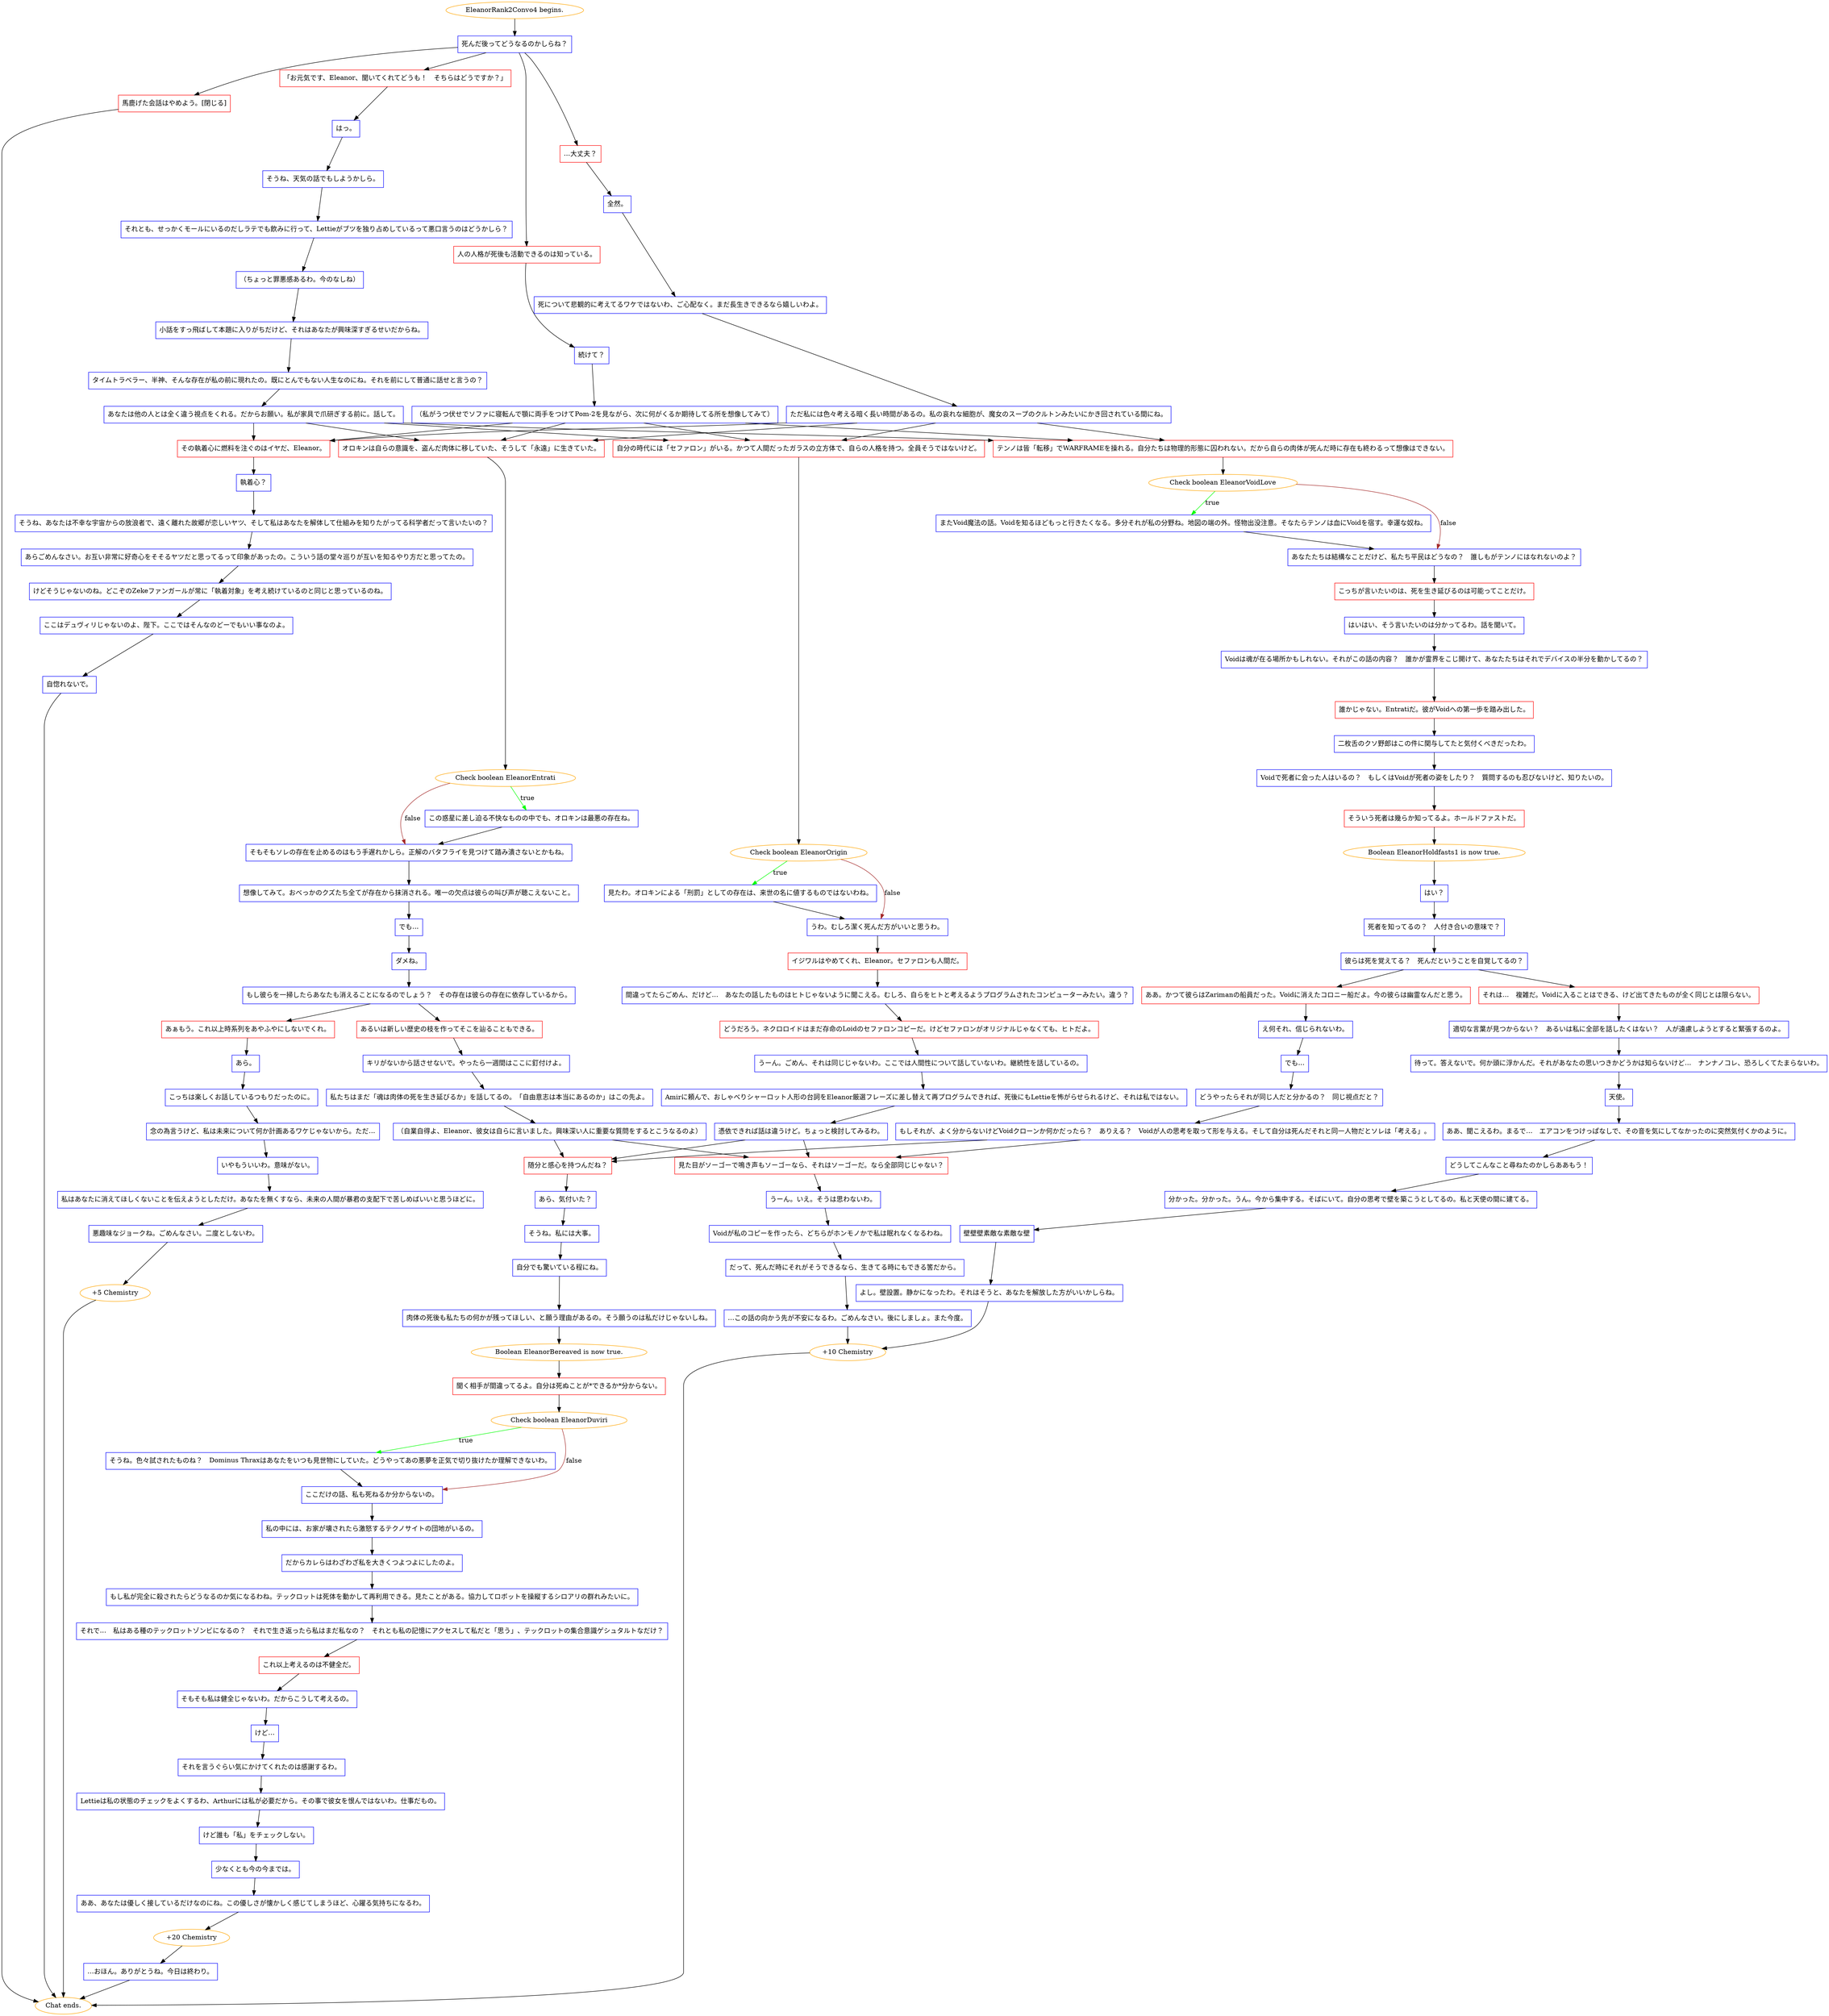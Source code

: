 digraph {
	"EleanorRank2Convo4 begins." [color=orange];
		"EleanorRank2Convo4 begins." -> j381108695;
	j381108695 [label="死んだ後ってどうなるのかしらね？",shape=box,color=blue];
		j381108695 -> j253135922;
		j381108695 -> j3443554043;
		j381108695 -> j3488240841;
		j381108695 -> j1978366187;
	j253135922 [label="「お元気です、Eleanor、聞いてくれてどうも！　そちらはどうですか？」",shape=box,color=red];
		j253135922 -> j1636616195;
	j3443554043 [label="…大丈夫？",shape=box,color=red];
		j3443554043 -> j1866648304;
	j3488240841 [label="人の人格が死後も活動できるのは知っている。",shape=box,color=red];
		j3488240841 -> j4294541812;
	j1978366187 [label="馬鹿げた会話はやめよう。[閉じる]",shape=box,color=red];
		j1978366187 -> "Chat ends.";
	j1636616195 [label="はっ。",shape=box,color=blue];
		j1636616195 -> j4207513074;
	j1866648304 [label="全然。",shape=box,color=blue];
		j1866648304 -> j109887043;
	j4294541812 [label="続けて？",shape=box,color=blue];
		j4294541812 -> j2666290089;
	"Chat ends." [color=orange];
	j4207513074 [label="そうね、天気の話でもしようかしら。",shape=box,color=blue];
		j4207513074 -> j2281976255;
	j109887043 [label="死について悲観的に考えてるワケではないわ、ご心配なく。まだ長生きできるなら嬉しいわよ。",shape=box,color=blue];
		j109887043 -> j2599874460;
	j2666290089 [label="（私がうつ伏せでソファに寝転んで顎に両手をつけてPom-2を見ながら、次に何がくるか期待してる所を想像してみて）",shape=box,color=blue];
		j2666290089 -> j685625316;
		j2666290089 -> j3915370851;
		j2666290089 -> j2602352890;
		j2666290089 -> j904457632;
	j2281976255 [label="それとも、せっかくモールにいるのだしラテでも飲みに行って、Lettieがブツを独り占めしているって悪口言うのはどうかしら？",shape=box,color=blue];
		j2281976255 -> j898355206;
	j2599874460 [label="ただ私には色々考える暗く長い時間があるの。私の哀れな細胞が、魔女のスープのクルトンみたいにかき回されている間にね。",shape=box,color=blue];
		j2599874460 -> j685625316;
		j2599874460 -> j3915370851;
		j2599874460 -> j2602352890;
		j2599874460 -> j904457632;
	j685625316 [label="自分の時代には「セファロン」がいる。かつて人間だったガラスの立方体で、自らの人格を持つ。全員そうではないけど。",shape=box,color=red];
		j685625316 -> j1343304143;
	j3915370851 [label="オロキンは自らの意識を、盗んだ肉体に移していた、そうして「永遠」に生きていた。",shape=box,color=red];
		j3915370851 -> j3627759057;
	j2602352890 [label="テンノは皆「転移」でWARFRAMEを操れる。自分たちは物理的形態に囚われない。だから自らの肉体が死んだ時に存在も終わるって想像はできない。",shape=box,color=red];
		j2602352890 -> j3467238656;
	j904457632 [label="その執着心に燃料を注ぐのはイヤだ、Eleanor。",shape=box,color=red];
		j904457632 -> j3319307407;
	j898355206 [label="（ちょっと罪悪感あるわ。今のなしね）",shape=box,color=blue];
		j898355206 -> j770925236;
	j1343304143 [label="Check boolean EleanorOrigin",color=orange];
		j1343304143 -> j1995280763 [label=true,color=green];
		j1343304143 -> j764895969 [label=false,color=brown];
	j3627759057 [label="Check boolean EleanorEntrati",color=orange];
		j3627759057 -> j3926005365 [label=true,color=green];
		j3627759057 -> j713966012 [label=false,color=brown];
	j3467238656 [label="Check boolean EleanorVoidLove",color=orange];
		j3467238656 -> j4054514061 [label=true,color=green];
		j3467238656 -> j3919053471 [label=false,color=brown];
	j3319307407 [label="執着心？",shape=box,color=blue];
		j3319307407 -> j4265145372;
	j770925236 [label="小話をすっ飛ばして本題に入りがちだけど、それはあなたが興味深すぎるせいだからね。",shape=box,color=blue];
		j770925236 -> j662745947;
	j1995280763 [label="見たわ。オロキンによる「刑罰」としての存在は、来世の名に値するものではないわね。",shape=box,color=blue];
		j1995280763 -> j764895969;
	j764895969 [label="うわ。むしろ潔く死んだ方がいいと思うわ。",shape=box,color=blue];
		j764895969 -> j3522003876;
	j3926005365 [label="この惑星に差し迫る不快なものの中でも、オロキンは最悪の存在ね。",shape=box,color=blue];
		j3926005365 -> j713966012;
	j713966012 [label="そもそもソレの存在を止めるのはもう手遅れかしら。正解のバタフライを見つけて踏み潰さないとかもね。",shape=box,color=blue];
		j713966012 -> j2309369745;
	j4054514061 [label="またVoid魔法の話。Voidを知るほどもっと行きたくなる。多分それが私の分野ね。地図の端の外。怪物出没注意。そなたらテンノは血にVoidを宿す。幸運な奴ね。",shape=box,color=blue];
		j4054514061 -> j3919053471;
	j3919053471 [label="あなたたちは結構なことだけど、私たち平民はどうなの？　誰しもがテンノにはなれないのよ？",shape=box,color=blue];
		j3919053471 -> j1806207683;
	j4265145372 [label="そうね、あなたは不幸な宇宙からの放浪者で、遠く離れた故郷が恋しいヤツ、そして私はあなたを解体して仕組みを知りたがってる科学者だって言いたいの？",shape=box,color=blue];
		j4265145372 -> j2982882012;
	j662745947 [label="タイムトラベラー、半神、そんな存在が私の前に現れたの。既にとんでもない人生なのにね。それを前にして普通に話せと言うの？",shape=box,color=blue];
		j662745947 -> j304551055;
	j3522003876 [label="イジワルはやめてくれ、Eleanor。セファロンも人間だ。",shape=box,color=red];
		j3522003876 -> j2384457300;
	j2309369745 [label="想像してみて。おべっかのクズたち全てが存在から抹消される。唯一の欠点は彼らの叫び声が聴こえないこと。",shape=box,color=blue];
		j2309369745 -> j51305196;
	j1806207683 [label="こっちが言いたいのは、死を生き延びるのは可能ってことだけ。",shape=box,color=red];
		j1806207683 -> j1376465012;
	j2982882012 [label="あらごめんなさい。お互い非常に好奇心をそそるヤツだと思ってるって印象があったの。こういう話の堂々巡りが互いを知るやり方だと思ってたの。",shape=box,color=blue];
		j2982882012 -> j1790858021;
	j304551055 [label="あなたは他の人とは全く違う視点をくれる。だからお願い。私が家具で爪研ぎする前に。話して。",shape=box,color=blue];
		j304551055 -> j685625316;
		j304551055 -> j3915370851;
		j304551055 -> j2602352890;
		j304551055 -> j904457632;
	j2384457300 [label="間違ってたらごめん、だけど…　あなたの話したものはヒトじゃないように聞こえる。むしろ、自らをヒトと考えるようプログラムされたコンピューターみたい。違う？",shape=box,color=blue];
		j2384457300 -> j3129164491;
	j51305196 [label="でも…",shape=box,color=blue];
		j51305196 -> j1031621132;
	j1376465012 [label="はいはい、そう言いたいのは分かってるわ。話を聞いて。",shape=box,color=blue];
		j1376465012 -> j2845605948;
	j1790858021 [label="けどそうじゃないのね。どこぞのZekeファンガールが常に「執着対象」を考え続けているのと同じと思っているのね。",shape=box,color=blue];
		j1790858021 -> j1728740635;
	j3129164491 [label="どうだろう。ネクロロイドはまだ存命のLoidのセファロンコピーだ。けどセファロンがオリジナルじゃなくても、ヒトだよ。",shape=box,color=red];
		j3129164491 -> j1962400842;
	j1031621132 [label="ダメね。",shape=box,color=blue];
		j1031621132 -> j2067138439;
	j2845605948 [label="Voidは魂が在る場所かもしれない。それがこの話の内容？　誰かが霊界をこじ開けて、あなたたちはそれでデバイスの半分を動かしてるの？",shape=box,color=blue];
		j2845605948 -> j2111816606;
	j1728740635 [label="ここはデュヴィリじゃないのよ、陛下。ここではそんなのどーでもいい事なのよ。",shape=box,color=blue];
		j1728740635 -> j584995998;
	j1962400842 [label="うーん。ごめん、それは同じじゃないわ。ここでは人間性について話していないわ。継続性を話しているの。",shape=box,color=blue];
		j1962400842 -> j1166986887;
	j2067138439 [label="もし彼らを一掃したらあなたも消えることになるのでしょう？　その存在は彼らの存在に依存しているから。",shape=box,color=blue];
		j2067138439 -> j594243989;
		j2067138439 -> j1249378181;
	j2111816606 [label="誰かじゃない。Entratiだ。彼がVoidへの第一歩を踏み出した。",shape=box,color=red];
		j2111816606 -> j358805671;
	j584995998 [label="自惚れないで。",shape=box,color=blue];
		j584995998 -> "Chat ends.";
	j1166986887 [label="Amirに頼んで、おしゃべりシャーロット人形の台詞をEleanor厳選フレーズに差し替えて再プログラムできれば、死後にもLettieを怖がらせられるけど、それは私ではない。",shape=box,color=blue];
		j1166986887 -> j999767043;
	j594243989 [label="あぁもう。これ以上時系列をあやふやにしないでくれ。",shape=box,color=red];
		j594243989 -> j2268987921;
	j1249378181 [label="あるいは新しい歴史の枝を作ってそこを辿ることもできる。",shape=box,color=red];
		j1249378181 -> j4016264209;
	j358805671 [label="二枚舌のクソ野郎はこの件に関与してたと気付くべきだったわ。",shape=box,color=blue];
		j358805671 -> j338783832;
	j999767043 [label="憑依できれば話は違うけど。ちょっと検討してみるわ。",shape=box,color=blue];
		j999767043 -> j2652326577;
		j999767043 -> j1734848179;
	j2268987921 [label="あら。",shape=box,color=blue];
		j2268987921 -> j1927131626;
	j4016264209 [label="キリがないから話させないで。やったら一週間はここに釘付けよ。",shape=box,color=blue];
		j4016264209 -> j336351126;
	j338783832 [label="Voidで死者に会った人はいるの？　もしくはVoidが死者の姿をしたり？　質問するのも忍びないけど、知りたいの。",shape=box,color=blue];
		j338783832 -> j2396376299;
	j2652326577 [label="見た目がソーゴーで鳴き声もソーゴーなら、それはソーゴーだ。なら全部同じじゃない？",shape=box,color=red];
		j2652326577 -> j4177135968;
	j1734848179 [label="随分と感心を持つんだね？",shape=box,color=red];
		j1734848179 -> j2038787492;
	j1927131626 [label="こっちは楽しくお話しているつもりだったのに。",shape=box,color=blue];
		j1927131626 -> j2254335880;
	j336351126 [label="私たちはまだ「魂は肉体の死を生き延びるか」を話してるの。「自由意志は本当にあるのか」はこの先よ。",shape=box,color=blue];
		j336351126 -> j158639686;
	j2396376299 [label="そういう死者は幾らか知ってるよ。ホールドファストだ。",shape=box,color=red];
		j2396376299 -> j1285307887;
	j4177135968 [label="うーん。いえ。そうは思わないわ。",shape=box,color=blue];
		j4177135968 -> j2381016728;
	j2038787492 [label="あら、気付いた？",shape=box,color=blue];
		j2038787492 -> j2747209399;
	j2254335880 [label="念の為言うけど、私は未来について何か計画あるワケじゃないから。ただ…",shape=box,color=blue];
		j2254335880 -> j3451185404;
	j158639686 [label="（自業自得よ、Eleanor、彼女は自らに言いました。興味深い人に重要な質問をするとこうなるのよ）",shape=box,color=blue];
		j158639686 -> j2652326577;
		j158639686 -> j1734848179;
	j1285307887 [label="Boolean EleanorHoldfasts1 is now true.",color=orange];
		j1285307887 -> j577575496;
	j2381016728 [label="Voidが私のコピーを作ったら、どちらがホンモノかで私は眠れなくなるわね。",shape=box,color=blue];
		j2381016728 -> j3607341322;
	j2747209399 [label="そうね。私には大事。",shape=box,color=blue];
		j2747209399 -> j646232732;
	j3451185404 [label="いやもういいわ。意味がない。",shape=box,color=blue];
		j3451185404 -> j3682377745;
	j577575496 [label="はい？",shape=box,color=blue];
		j577575496 -> j3393700797;
	j3607341322 [label="だって、死んだ時にそれがそうできるなら、生きてる時にもできる筈だから。",shape=box,color=blue];
		j3607341322 -> j285899481;
	j646232732 [label="自分でも驚いている程にね。",shape=box,color=blue];
		j646232732 -> j1137708262;
	j3682377745 [label="私はあなたに消えてほしくないことを伝えようとしただけ。あなたを無くすなら、未来の人間が暴君の支配下で苦しめばいいと思うほどに。",shape=box,color=blue];
		j3682377745 -> j2341954290;
	j3393700797 [label="死者を知ってるの？　人付き合いの意味で？",shape=box,color=blue];
		j3393700797 -> j2659981753;
	j285899481 [label="…この話の向かう先が不安になるわ。ごめんなさい。後にしましょ。また今度。",shape=box,color=blue];
		j285899481 -> j1933300832;
	j1137708262 [label="肉体の死後も私たちの何かが残ってほしい、と願う理由があるの。そう願うのは私だけじゃないしね。",shape=box,color=blue];
		j1137708262 -> j2757664249;
	j2341954290 [label="悪趣味なジョークね。ごめんなさい。二度としないわ。",shape=box,color=blue];
		j2341954290 -> j4081414586;
	j2659981753 [label="彼らは死を覚えてる？　死んだということを自覚してるの？",shape=box,color=blue];
		j2659981753 -> j2202003450;
		j2659981753 -> j3046000219;
	j1933300832 [label="+10 Chemistry",color=orange];
		j1933300832 -> "Chat ends.";
	j2757664249 [label="Boolean EleanorBereaved is now true.",color=orange];
		j2757664249 -> j1953117397;
	j4081414586 [label="+5 Chemistry",color=orange];
		j4081414586 -> "Chat ends.";
	j2202003450 [label="ああ。かつて彼らはZarimanの船員だった。Voidに消えたコロニー船だよ。今の彼らは幽霊なんだと思う。",shape=box,color=red];
		j2202003450 -> j2788632975;
	j3046000219 [label="それは…　複雑だ。Voidに入ることはできる、けど出てきたものが全く同じとは限らない。",shape=box,color=red];
		j3046000219 -> j3816669970;
	j1953117397 [label="聞く相手が間違ってるよ。自分は死ぬことが*できるか*分からない。",shape=box,color=red];
		j1953117397 -> j4031565703;
	j2788632975 [label="え何それ、信じられないわ。",shape=box,color=blue];
		j2788632975 -> j3482571939;
	j3816669970 [label="適切な言葉が見つからない？　あるいは私に全部を話したくはない？　人が遠慮しようとすると緊張するのよ。",shape=box,color=blue];
		j3816669970 -> j1340757303;
	j4031565703 [label="Check boolean EleanorDuviri",color=orange];
		j4031565703 -> j2824780930 [label=true,color=green];
		j4031565703 -> j3768945797 [label=false,color=brown];
	j3482571939 [label="でも…",shape=box,color=blue];
		j3482571939 -> j443474946;
	j1340757303 [label="待って。答えないで。何か頭に浮かんだ。それがあなたの思いつきかどうかは知らないけど…　ナンナノコレ、恐ろしくてたまらないわ。",shape=box,color=blue];
		j1340757303 -> j3858836351;
	j2824780930 [label="そうね。色々試されたものね？　Dominus Thraxはあなたをいつも見世物にしていた。どうやってあの悪夢を正気で切り抜けたか理解できないわ。",shape=box,color=blue];
		j2824780930 -> j3768945797;
	j3768945797 [label="ここだけの話、私も死ねるか分からないの。",shape=box,color=blue];
		j3768945797 -> j2704018248;
	j443474946 [label="どうやったらそれが同じ人だと分かるの？　同じ視点だと？",shape=box,color=blue];
		j443474946 -> j36956508;
	j3858836351 [label="天使。",shape=box,color=blue];
		j3858836351 -> j1271783104;
	j2704018248 [label="私の中には、お家が壊されたら激怒するテクノサイトの団地がいるの。",shape=box,color=blue];
		j2704018248 -> j2595680992;
	j36956508 [label="もしそれが、よく分からないけどVoidクローンか何かだったら？　ありえる？　Voidが人の思考を取って形を与える。そして自分は死んだそれと同一人物だとソレは「考える」。",shape=box,color=blue];
		j36956508 -> j2652326577;
		j36956508 -> j1734848179;
	j1271783104 [label="ああ、聞こえるわ。まるで…　エアコンをつけっぱなしで、その音を気にしてなかったのに突然気付くかのように。",shape=box,color=blue];
		j1271783104 -> j3742337199;
	j2595680992 [label="だからカレらはわざわざ私を大きくつよつよにしたのよ。",shape=box,color=blue];
		j2595680992 -> j808739449;
	j3742337199 [label="どうしてこんなこと尋ねたのかしらああもう！",shape=box,color=blue];
		j3742337199 -> j629105006;
	j808739449 [label="もし私が完全に殺されたらどうなるのか気になるわね。テックロットは死体を動かして再利用できる。見たことがある。協力してロボットを操縦するシロアリの群れみたいに。",shape=box,color=blue];
		j808739449 -> j1105165903;
	j629105006 [label="分かった。分かった。うん。今から集中する。そばにいて。自分の思考で壁を築こうとしてるの。私と天使の間に建てる。",shape=box,color=blue];
		j629105006 -> j3222735787;
	j1105165903 [label="それで…　私はある種のテックロットゾンビになるの？　それで生き返ったら私はまだ私なの？　それとも私の記憶にアクセスして私だと「思う」、テックロットの集合意識ゲシュタルトなだけ？",shape=box,color=blue];
		j1105165903 -> j4088857318;
	j3222735787 [label="壁壁壁素敵な素敵な壁",shape=box,color=blue];
		j3222735787 -> j2747556221;
	j4088857318 [label="これ以上考えるのは不健全だ。",shape=box,color=red];
		j4088857318 -> j1654573750;
	j2747556221 [label="よし。壁設置。静かになったわ。それはそうと、あなたを解放した方がいいかしらね。",shape=box,color=blue];
		j2747556221 -> j1933300832;
	j1654573750 [label="そもそも私は健全じゃないわ。だからこうして考えるの。",shape=box,color=blue];
		j1654573750 -> j4094742703;
	j4094742703 [label="けど…",shape=box,color=blue];
		j4094742703 -> j2802099973;
	j2802099973 [label="それを言うぐらい気にかけてくれたのは感謝するわ。",shape=box,color=blue];
		j2802099973 -> j3127090763;
	j3127090763 [label="Lettieは私の状態のチェックをよくするわ、Arthurには私が必要だから。その事で彼女を恨んではないわ。仕事だもの。",shape=box,color=blue];
		j3127090763 -> j3040233497;
	j3040233497 [label="けど誰も「私」をチェックしない。",shape=box,color=blue];
		j3040233497 -> j2905431346;
	j2905431346 [label="少なくとも今の今までは。",shape=box,color=blue];
		j2905431346 -> j3314471101;
	j3314471101 [label="ああ、あなたは優しく接しているだけなのにね。この優しさが懐かしく感じてしまうほど、心躍る気持ちになるわ。",shape=box,color=blue];
		j3314471101 -> j1373418834;
	j1373418834 [label="+20 Chemistry",color=orange];
		j1373418834 -> j155205245;
	j155205245 [label="…おほん。ありがとうね。今日は終わり。",shape=box,color=blue];
		j155205245 -> "Chat ends.";
}